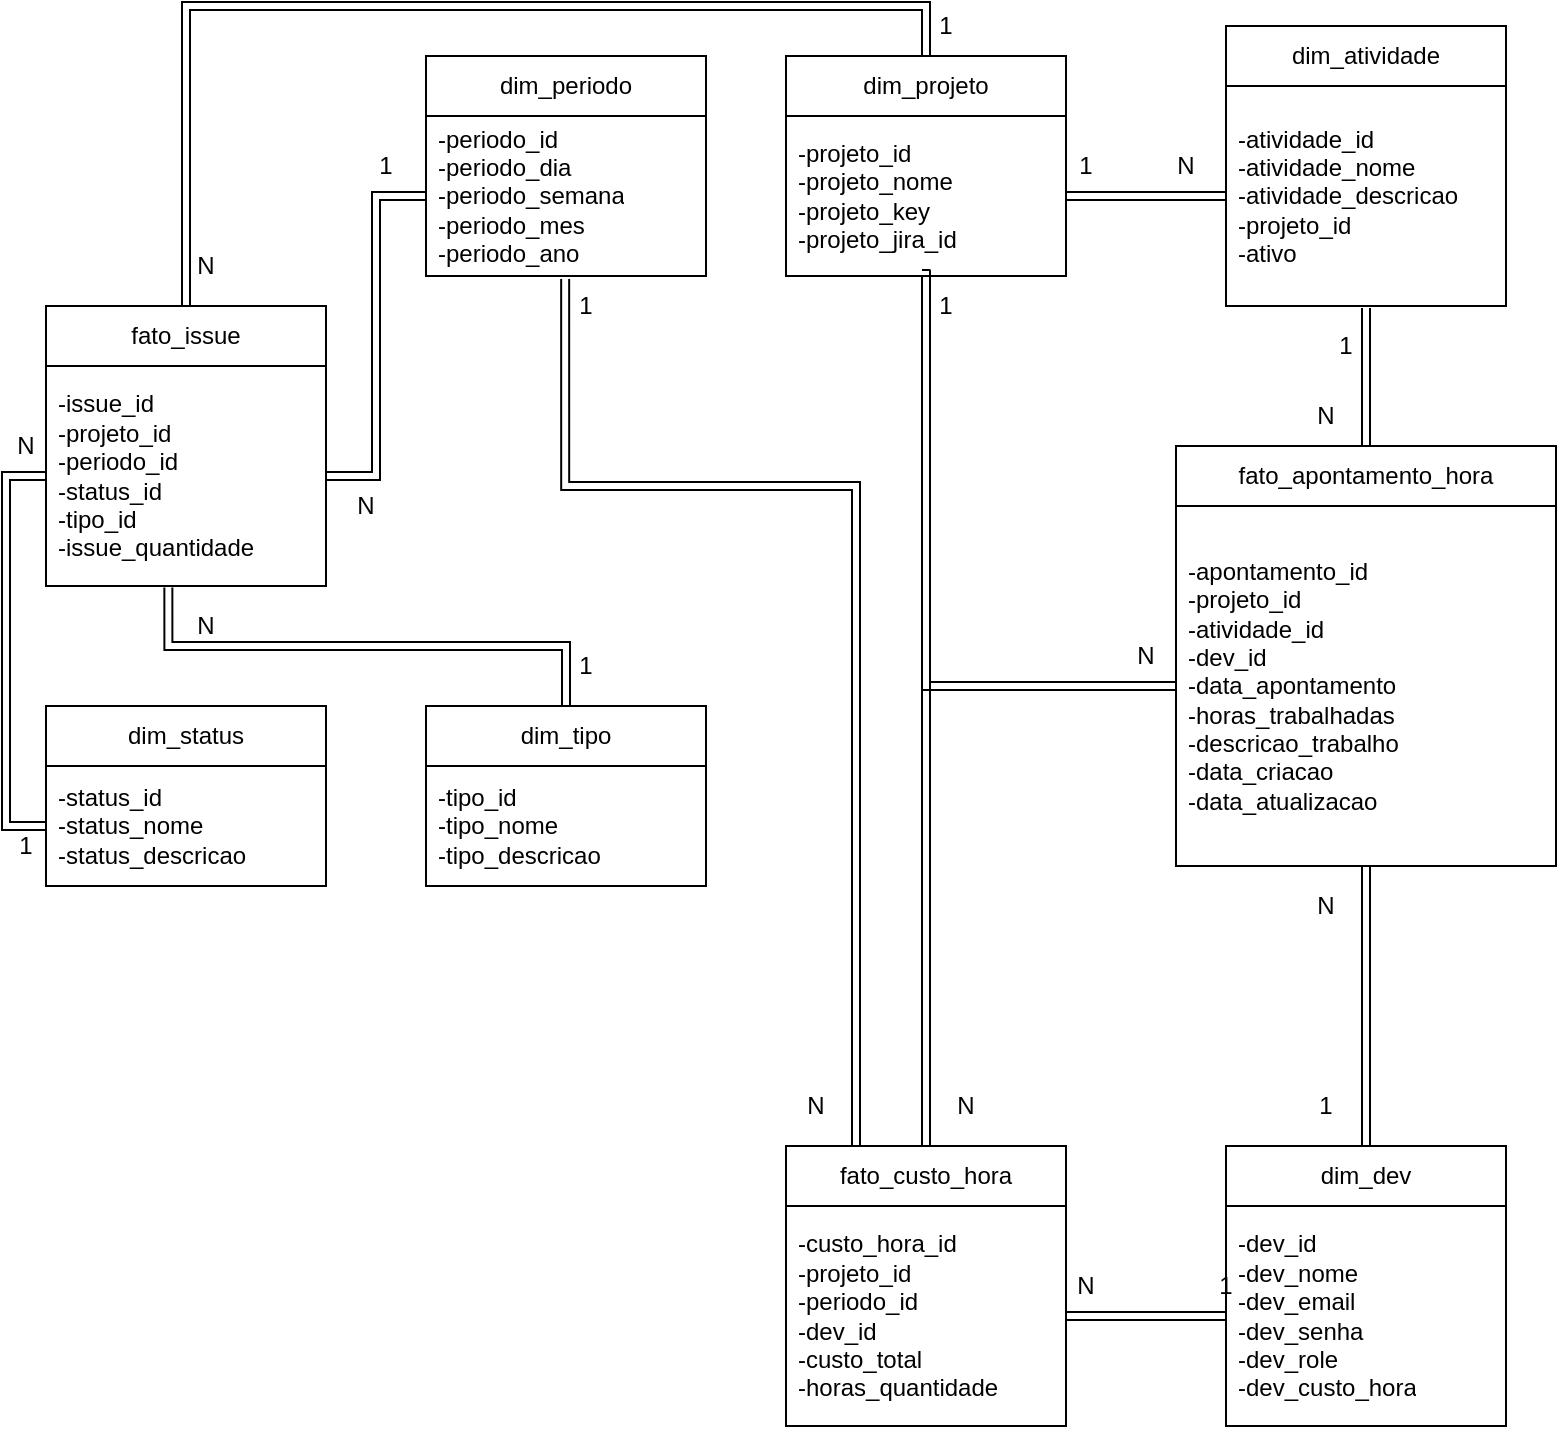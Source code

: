 <mxfile version="28.1.2">
  <diagram name="Page-1" id="N3BEE0LJzK5_qWqDAWYR">
    <mxGraphModel dx="1426" dy="841" grid="1" gridSize="10" guides="1" tooltips="1" connect="1" arrows="1" fold="1" page="1" pageScale="1" pageWidth="850" pageHeight="1100" math="0" shadow="0">
      <root>
        <mxCell id="0" />
        <mxCell id="1" parent="0" />
        <mxCell id="BUJ-Yfg4ED5g87TYFddy-1" value="fato_issue" style="swimlane;fontStyle=0;childLayout=stackLayout;horizontal=1;startSize=30;horizontalStack=0;resizeParent=1;resizeParentMax=0;resizeLast=0;collapsible=1;marginBottom=0;whiteSpace=wrap;html=1;" parent="1" vertex="1">
          <mxGeometry x="40" y="190" width="140" height="140" as="geometry" />
        </mxCell>
        <mxCell id="BUJ-Yfg4ED5g87TYFddy-2" value="-issue_id&lt;div&gt;-projeto_id&lt;/div&gt;&lt;div&gt;-periodo_id&lt;br&gt;-status_id&lt;/div&gt;&lt;div&gt;-tipo_id&lt;/div&gt;&lt;div&gt;-issue_quantidade&lt;/div&gt;" style="text;strokeColor=none;fillColor=none;align=left;verticalAlign=middle;spacingLeft=4;spacingRight=4;overflow=hidden;points=[[0,0.5],[1,0.5]];portConstraint=eastwest;rotatable=0;whiteSpace=wrap;html=1;" parent="BUJ-Yfg4ED5g87TYFddy-1" vertex="1">
          <mxGeometry y="30" width="140" height="110" as="geometry" />
        </mxCell>
        <mxCell id="BUJ-Yfg4ED5g87TYFddy-7" value="dim_tipo" style="swimlane;fontStyle=0;childLayout=stackLayout;horizontal=1;startSize=30;horizontalStack=0;resizeParent=1;resizeParentMax=0;resizeLast=0;collapsible=1;marginBottom=0;whiteSpace=wrap;html=1;" parent="1" vertex="1">
          <mxGeometry x="230" y="390" width="140" height="90" as="geometry" />
        </mxCell>
        <mxCell id="BUJ-Yfg4ED5g87TYFddy-8" value="&lt;div&gt;-tipo_id&lt;/div&gt;&lt;div&gt;-tipo_nome&lt;/div&gt;&lt;div&gt;-tipo_descricao&lt;br&gt;&lt;/div&gt;" style="text;strokeColor=none;fillColor=none;align=left;verticalAlign=middle;spacingLeft=4;spacingRight=4;overflow=hidden;points=[[0,0.5],[1,0.5]];portConstraint=eastwest;rotatable=0;whiteSpace=wrap;html=1;" parent="BUJ-Yfg4ED5g87TYFddy-7" vertex="1">
          <mxGeometry y="30" width="140" height="60" as="geometry" />
        </mxCell>
        <mxCell id="BUJ-Yfg4ED5g87TYFddy-9" value="dim_status" style="swimlane;fontStyle=0;childLayout=stackLayout;horizontal=1;startSize=30;horizontalStack=0;resizeParent=1;resizeParentMax=0;resizeLast=0;collapsible=1;marginBottom=0;whiteSpace=wrap;html=1;" parent="1" vertex="1">
          <mxGeometry x="40" y="390" width="140" height="90" as="geometry" />
        </mxCell>
        <mxCell id="BUJ-Yfg4ED5g87TYFddy-10" value="&lt;div&gt;-status_id&lt;/div&gt;&lt;div&gt;-status_nome&lt;/div&gt;&lt;div&gt;-status_descricao&lt;br&gt;&lt;/div&gt;" style="text;strokeColor=none;fillColor=none;align=left;verticalAlign=middle;spacingLeft=4;spacingRight=4;overflow=hidden;points=[[0,0.5],[1,0.5]];portConstraint=eastwest;rotatable=0;whiteSpace=wrap;html=1;" parent="BUJ-Yfg4ED5g87TYFddy-9" vertex="1">
          <mxGeometry y="30" width="140" height="60" as="geometry" />
        </mxCell>
        <mxCell id="BUJ-Yfg4ED5g87TYFddy-33" style="edgeStyle=orthogonalEdgeStyle;rounded=0;orthogonalLoop=1;jettySize=auto;html=1;entryX=0.25;entryY=0;entryDx=0;entryDy=0;shape=link;exitX=0.497;exitY=1.018;exitDx=0;exitDy=0;exitPerimeter=0;" parent="1" source="BUJ-Yfg4ED5g87TYFddy-12" target="BUJ-Yfg4ED5g87TYFddy-15" edge="1">
          <mxGeometry relative="1" as="geometry">
            <Array as="points">
              <mxPoint x="300" y="280" />
              <mxPoint x="445" y="280" />
            </Array>
          </mxGeometry>
        </mxCell>
        <mxCell id="BUJ-Yfg4ED5g87TYFddy-11" value="dim_periodo" style="swimlane;fontStyle=0;childLayout=stackLayout;horizontal=1;startSize=30;horizontalStack=0;resizeParent=1;resizeParentMax=0;resizeLast=0;collapsible=1;marginBottom=0;whiteSpace=wrap;html=1;" parent="1" vertex="1">
          <mxGeometry x="230" y="65" width="140" height="110" as="geometry" />
        </mxCell>
        <mxCell id="BUJ-Yfg4ED5g87TYFddy-12" value="&lt;div&gt;-periodo_id&lt;/div&gt;&lt;div&gt;-periodo_dia&lt;/div&gt;&lt;div&gt;-periodo_semana&lt;/div&gt;&lt;div&gt;-periodo_mes&lt;/div&gt;&lt;div&gt;-periodo_ano&lt;/div&gt;" style="text;strokeColor=none;fillColor=none;align=left;verticalAlign=middle;spacingLeft=4;spacingRight=4;overflow=hidden;points=[[0,0.5],[1,0.5]];portConstraint=eastwest;rotatable=0;whiteSpace=wrap;html=1;" parent="BUJ-Yfg4ED5g87TYFddy-11" vertex="1">
          <mxGeometry y="30" width="140" height="80" as="geometry" />
        </mxCell>
        <mxCell id="BUJ-Yfg4ED5g87TYFddy-27" style="edgeStyle=orthogonalEdgeStyle;rounded=0;orthogonalLoop=1;jettySize=auto;html=1;entryX=0.5;entryY=0;entryDx=0;entryDy=0;shape=link;" parent="1" source="BUJ-Yfg4ED5g87TYFddy-13" target="BUJ-Yfg4ED5g87TYFddy-1" edge="1">
          <mxGeometry relative="1" as="geometry">
            <Array as="points">
              <mxPoint x="480" y="40" />
              <mxPoint x="110" y="40" />
            </Array>
          </mxGeometry>
        </mxCell>
        <mxCell id="BUJ-Yfg4ED5g87TYFddy-29" style="edgeStyle=orthogonalEdgeStyle;rounded=0;orthogonalLoop=1;jettySize=auto;html=1;entryX=0.5;entryY=0;entryDx=0;entryDy=0;shape=link;" parent="1" source="BUJ-Yfg4ED5g87TYFddy-13" target="BUJ-Yfg4ED5g87TYFddy-15" edge="1">
          <mxGeometry relative="1" as="geometry" />
        </mxCell>
        <mxCell id="BUJ-Yfg4ED5g87TYFddy-13" value="dim_projeto" style="swimlane;fontStyle=0;childLayout=stackLayout;horizontal=1;startSize=30;horizontalStack=0;resizeParent=1;resizeParentMax=0;resizeLast=0;collapsible=1;marginBottom=0;whiteSpace=wrap;html=1;" parent="1" vertex="1">
          <mxGeometry x="410" y="65" width="140" height="110" as="geometry" />
        </mxCell>
        <mxCell id="BUJ-Yfg4ED5g87TYFddy-14" value="&lt;div&gt;-projeto_id&lt;/div&gt;&lt;div&gt;-projeto_nome&lt;/div&gt;&lt;div&gt;-projeto_key&lt;/div&gt;&lt;div&gt;-projeto_jira_id&lt;/div&gt;" style="text;strokeColor=none;fillColor=none;align=left;verticalAlign=middle;spacingLeft=4;spacingRight=4;overflow=hidden;points=[[0,0.5],[1,0.5]];portConstraint=eastwest;rotatable=0;whiteSpace=wrap;html=1;" parent="BUJ-Yfg4ED5g87TYFddy-13" vertex="1">
          <mxGeometry y="30" width="140" height="80" as="geometry" />
        </mxCell>
        <mxCell id="BUJ-Yfg4ED5g87TYFddy-15" value="fato_custo_hora" style="swimlane;fontStyle=0;childLayout=stackLayout;horizontal=1;startSize=30;horizontalStack=0;resizeParent=1;resizeParentMax=0;resizeLast=0;collapsible=1;marginBottom=0;whiteSpace=wrap;html=1;" parent="1" vertex="1">
          <mxGeometry x="410" y="610" width="140" height="140" as="geometry" />
        </mxCell>
        <mxCell id="BUJ-Yfg4ED5g87TYFddy-16" value="-custo_hora_id&lt;div&gt;-projeto_id&lt;/div&gt;&lt;div&gt;-periodo_id&lt;br&gt;-dev_id&lt;/div&gt;&lt;div&gt;-custo_total&lt;br&gt;-horas_quantidade&lt;/div&gt;" style="text;strokeColor=none;fillColor=none;align=left;verticalAlign=middle;spacingLeft=4;spacingRight=4;overflow=hidden;points=[[0,0.5],[1,0.5]];portConstraint=eastwest;rotatable=0;whiteSpace=wrap;html=1;" parent="BUJ-Yfg4ED5g87TYFddy-15" vertex="1">
          <mxGeometry y="30" width="140" height="110" as="geometry" />
        </mxCell>
        <mxCell id="BUJ-Yfg4ED5g87TYFddy-17" value="dim_dev" style="swimlane;fontStyle=0;childLayout=stackLayout;horizontal=1;startSize=30;horizontalStack=0;resizeParent=1;resizeParentMax=0;resizeLast=0;collapsible=1;marginBottom=0;whiteSpace=wrap;html=1;" parent="1" vertex="1">
          <mxGeometry x="630" y="610" width="140" height="140" as="geometry" />
        </mxCell>
        <mxCell id="BUJ-Yfg4ED5g87TYFddy-18" value="&lt;div&gt;-dev_id&lt;/div&gt;&lt;div&gt;-dev_nome&lt;/div&gt;&lt;div&gt;-dev_email&lt;/div&gt;&lt;div&gt;-dev_senha&lt;/div&gt;&lt;div&gt;-dev_role&lt;/div&gt;&lt;div&gt;-dev_custo_hora&lt;/div&gt;" style="text;strokeColor=none;fillColor=none;align=left;verticalAlign=middle;spacingLeft=4;spacingRight=4;overflow=hidden;points=[[0,0.5],[1,0.5]];portConstraint=eastwest;rotatable=0;whiteSpace=wrap;html=1;" parent="BUJ-Yfg4ED5g87TYFddy-17" vertex="1">
          <mxGeometry y="30" width="140" height="110" as="geometry" />
        </mxCell>
        <mxCell id="BUJ-Yfg4ED5g87TYFddy-22" style="edgeStyle=orthogonalEdgeStyle;rounded=0;orthogonalLoop=1;jettySize=auto;html=1;exitX=0;exitY=0.5;exitDx=0;exitDy=0;entryX=0;entryY=0.5;entryDx=0;entryDy=0;shape=link;" parent="1" source="BUJ-Yfg4ED5g87TYFddy-10" target="BUJ-Yfg4ED5g87TYFddy-2" edge="1">
          <mxGeometry relative="1" as="geometry" />
        </mxCell>
        <mxCell id="BUJ-Yfg4ED5g87TYFddy-23" style="edgeStyle=orthogonalEdgeStyle;rounded=0;orthogonalLoop=1;jettySize=auto;html=1;exitX=0.5;exitY=0;exitDx=0;exitDy=0;entryX=0.437;entryY=1.007;entryDx=0;entryDy=0;entryPerimeter=0;shape=link;" parent="1" source="BUJ-Yfg4ED5g87TYFddy-7" target="BUJ-Yfg4ED5g87TYFddy-2" edge="1">
          <mxGeometry relative="1" as="geometry" />
        </mxCell>
        <mxCell id="BUJ-Yfg4ED5g87TYFddy-28" style="edgeStyle=orthogonalEdgeStyle;rounded=0;orthogonalLoop=1;jettySize=auto;html=1;entryX=1;entryY=0.5;entryDx=0;entryDy=0;shape=link;" parent="1" source="BUJ-Yfg4ED5g87TYFddy-12" target="BUJ-Yfg4ED5g87TYFddy-2" edge="1">
          <mxGeometry relative="1" as="geometry" />
        </mxCell>
        <mxCell id="BUJ-Yfg4ED5g87TYFddy-30" style="edgeStyle=orthogonalEdgeStyle;rounded=0;orthogonalLoop=1;jettySize=auto;html=1;entryX=1;entryY=0.5;entryDx=0;entryDy=0;shape=link;" parent="1" source="BUJ-Yfg4ED5g87TYFddy-18" target="BUJ-Yfg4ED5g87TYFddy-16" edge="1">
          <mxGeometry relative="1" as="geometry" />
        </mxCell>
        <mxCell id="BUJ-Yfg4ED5g87TYFddy-34" value="1" style="text;strokeColor=none;align=center;fillColor=none;html=1;verticalAlign=middle;whiteSpace=wrap;rounded=0;" parent="1" vertex="1">
          <mxGeometry x="20" y="450" width="20" height="20" as="geometry" />
        </mxCell>
        <mxCell id="BUJ-Yfg4ED5g87TYFddy-35" value="1" style="text;strokeColor=none;align=center;fillColor=none;html=1;verticalAlign=middle;whiteSpace=wrap;rounded=0;" parent="1" vertex="1">
          <mxGeometry x="300" y="360" width="20" height="20" as="geometry" />
        </mxCell>
        <mxCell id="BUJ-Yfg4ED5g87TYFddy-36" value="1" style="text;strokeColor=none;align=center;fillColor=none;html=1;verticalAlign=middle;whiteSpace=wrap;rounded=0;" parent="1" vertex="1">
          <mxGeometry x="300" y="180" width="20" height="20" as="geometry" />
        </mxCell>
        <mxCell id="BUJ-Yfg4ED5g87TYFddy-37" value="1" style="text;strokeColor=none;align=center;fillColor=none;html=1;verticalAlign=middle;whiteSpace=wrap;rounded=0;" parent="1" vertex="1">
          <mxGeometry x="200" y="110" width="20" height="20" as="geometry" />
        </mxCell>
        <mxCell id="BUJ-Yfg4ED5g87TYFddy-38" value="1" style="text;strokeColor=none;align=center;fillColor=none;html=1;verticalAlign=middle;whiteSpace=wrap;rounded=0;" parent="1" vertex="1">
          <mxGeometry x="480" y="40" width="20" height="20" as="geometry" />
        </mxCell>
        <mxCell id="BUJ-Yfg4ED5g87TYFddy-40" value="1" style="text;strokeColor=none;align=center;fillColor=none;html=1;verticalAlign=middle;whiteSpace=wrap;rounded=0;" parent="1" vertex="1">
          <mxGeometry x="480" y="180" width="20" height="20" as="geometry" />
        </mxCell>
        <mxCell id="BUJ-Yfg4ED5g87TYFddy-42" value="1" style="text;strokeColor=none;align=center;fillColor=none;html=1;verticalAlign=middle;whiteSpace=wrap;rounded=0;" parent="1" vertex="1">
          <mxGeometry x="620" y="670" width="20" height="20" as="geometry" />
        </mxCell>
        <mxCell id="BUJ-Yfg4ED5g87TYFddy-43" value="N" style="text;strokeColor=none;align=center;fillColor=none;html=1;verticalAlign=middle;whiteSpace=wrap;rounded=0;" parent="1" vertex="1">
          <mxGeometry x="190" y="280" width="20" height="20" as="geometry" />
        </mxCell>
        <mxCell id="BUJ-Yfg4ED5g87TYFddy-44" value="N" style="text;strokeColor=none;align=center;fillColor=none;html=1;verticalAlign=middle;whiteSpace=wrap;rounded=0;" parent="1" vertex="1">
          <mxGeometry x="110" y="340" width="20" height="20" as="geometry" />
        </mxCell>
        <mxCell id="BUJ-Yfg4ED5g87TYFddy-45" value="N" style="text;strokeColor=none;align=center;fillColor=none;html=1;verticalAlign=middle;whiteSpace=wrap;rounded=0;" parent="1" vertex="1">
          <mxGeometry x="20" y="250" width="20" height="20" as="geometry" />
        </mxCell>
        <mxCell id="BUJ-Yfg4ED5g87TYFddy-46" value="N" style="text;strokeColor=none;align=center;fillColor=none;html=1;verticalAlign=middle;whiteSpace=wrap;rounded=0;" parent="1" vertex="1">
          <mxGeometry x="110" y="160" width="20" height="20" as="geometry" />
        </mxCell>
        <mxCell id="BUJ-Yfg4ED5g87TYFddy-47" value="N" style="text;strokeColor=none;align=center;fillColor=none;html=1;verticalAlign=middle;whiteSpace=wrap;rounded=0;" parent="1" vertex="1">
          <mxGeometry x="415" y="580" width="20" height="20" as="geometry" />
        </mxCell>
        <mxCell id="BUJ-Yfg4ED5g87TYFddy-48" value="N" style="text;strokeColor=none;align=center;fillColor=none;html=1;verticalAlign=middle;whiteSpace=wrap;rounded=0;" parent="1" vertex="1">
          <mxGeometry x="490" y="580" width="20" height="20" as="geometry" />
        </mxCell>
        <mxCell id="BUJ-Yfg4ED5g87TYFddy-49" value="N" style="text;strokeColor=none;align=center;fillColor=none;html=1;verticalAlign=middle;whiteSpace=wrap;rounded=0;" parent="1" vertex="1">
          <mxGeometry x="550" y="670" width="20" height="20" as="geometry" />
        </mxCell>
        <mxCell id="MfXZ4BTh8_xgZd00ZYPY-1" value="dim_atividade" style="swimlane;fontStyle=0;childLayout=stackLayout;horizontal=1;startSize=30;horizontalStack=0;resizeParent=1;resizeParentMax=0;resizeLast=0;collapsible=1;marginBottom=0;whiteSpace=wrap;html=1;" vertex="1" parent="1">
          <mxGeometry x="630" y="50" width="140" height="140" as="geometry" />
        </mxCell>
        <mxCell id="MfXZ4BTh8_xgZd00ZYPY-2" value="&lt;div&gt;-atividade_id&lt;/div&gt;&lt;div&gt;-atividade_nome&lt;/div&gt;&lt;div&gt;-atividade_descricao&lt;/div&gt;&lt;div&gt;-projeto_id&lt;/div&gt;&lt;div&gt;-ativo&lt;/div&gt;" style="text;strokeColor=none;fillColor=none;align=left;verticalAlign=middle;spacingLeft=4;spacingRight=4;overflow=hidden;points=[[0,0.5],[1,0.5]];portConstraint=eastwest;rotatable=0;whiteSpace=wrap;html=1;" vertex="1" parent="MfXZ4BTh8_xgZd00ZYPY-1">
          <mxGeometry y="30" width="140" height="110" as="geometry" />
        </mxCell>
        <mxCell id="MfXZ4BTh8_xgZd00ZYPY-3" value="fato_apontamento_hora" style="swimlane;fontStyle=0;childLayout=stackLayout;horizontal=1;startSize=30;horizontalStack=0;resizeParent=1;resizeParentMax=0;resizeLast=0;collapsible=1;marginBottom=0;whiteSpace=wrap;html=1;" vertex="1" parent="1">
          <mxGeometry x="605" y="260" width="190" height="210" as="geometry" />
        </mxCell>
        <mxCell id="MfXZ4BTh8_xgZd00ZYPY-4" value="-apontamento_id&lt;div&gt;-projeto_id&lt;/div&gt;&lt;div&gt;-atividade_id&lt;br&gt;-dev_id&lt;/div&gt;&lt;div&gt;-data_apontamento&lt;br&gt;-horas_trabalhadas&lt;/div&gt;&lt;div&gt;-descricao_trabalho&lt;/div&gt;&lt;div&gt;-data_criacao&lt;/div&gt;&lt;div&gt;-data_atualizacao&lt;/div&gt;" style="text;strokeColor=none;fillColor=none;align=left;verticalAlign=middle;spacingLeft=4;spacingRight=4;overflow=hidden;points=[[0,0.5],[1,0.5]];portConstraint=eastwest;rotatable=0;whiteSpace=wrap;html=1;" vertex="1" parent="MfXZ4BTh8_xgZd00ZYPY-3">
          <mxGeometry y="30" width="190" height="180" as="geometry" />
        </mxCell>
        <mxCell id="MfXZ4BTh8_xgZd00ZYPY-6" style="edgeStyle=orthogonalEdgeStyle;rounded=0;orthogonalLoop=1;jettySize=auto;html=1;entryX=0;entryY=0.5;entryDx=0;entryDy=0;shape=link;exitX=1;exitY=0.5;exitDx=0;exitDy=0;" edge="1" parent="1" source="BUJ-Yfg4ED5g87TYFddy-14" target="MfXZ4BTh8_xgZd00ZYPY-2">
          <mxGeometry relative="1" as="geometry">
            <mxPoint x="570" y="240" as="sourcePoint" />
            <mxPoint x="570" y="455" as="targetPoint" />
          </mxGeometry>
        </mxCell>
        <mxCell id="MfXZ4BTh8_xgZd00ZYPY-7" value="1" style="text;strokeColor=none;align=center;fillColor=none;html=1;verticalAlign=middle;whiteSpace=wrap;rounded=0;" vertex="1" parent="1">
          <mxGeometry x="550" y="110" width="20" height="20" as="geometry" />
        </mxCell>
        <mxCell id="MfXZ4BTh8_xgZd00ZYPY-8" value="N" style="text;strokeColor=none;align=center;fillColor=none;html=1;verticalAlign=middle;whiteSpace=wrap;rounded=0;" vertex="1" parent="1">
          <mxGeometry x="600" y="110" width="20" height="20" as="geometry" />
        </mxCell>
        <mxCell id="MfXZ4BTh8_xgZd00ZYPY-10" style="edgeStyle=orthogonalEdgeStyle;rounded=0;orthogonalLoop=1;jettySize=auto;html=1;entryX=0.5;entryY=0;entryDx=0;entryDy=0;shape=link;exitX=0.5;exitY=1.009;exitDx=0;exitDy=0;exitPerimeter=0;" edge="1" parent="1" source="MfXZ4BTh8_xgZd00ZYPY-2" target="MfXZ4BTh8_xgZd00ZYPY-3">
          <mxGeometry relative="1" as="geometry">
            <mxPoint x="580" y="240" as="sourcePoint" />
            <mxPoint x="660" y="240" as="targetPoint" />
          </mxGeometry>
        </mxCell>
        <mxCell id="MfXZ4BTh8_xgZd00ZYPY-12" value="1" style="text;strokeColor=none;align=center;fillColor=none;html=1;verticalAlign=middle;whiteSpace=wrap;rounded=0;" vertex="1" parent="1">
          <mxGeometry x="680" y="200" width="20" height="20" as="geometry" />
        </mxCell>
        <mxCell id="MfXZ4BTh8_xgZd00ZYPY-13" value="N" style="text;strokeColor=none;align=center;fillColor=none;html=1;verticalAlign=middle;whiteSpace=wrap;rounded=0;" vertex="1" parent="1">
          <mxGeometry x="670" y="235" width="20" height="20" as="geometry" />
        </mxCell>
        <mxCell id="MfXZ4BTh8_xgZd00ZYPY-14" style="edgeStyle=orthogonalEdgeStyle;rounded=0;orthogonalLoop=1;jettySize=auto;html=1;entryX=0;entryY=0.5;entryDx=0;entryDy=0;shape=link;exitX=0.486;exitY=0.988;exitDx=0;exitDy=0;exitPerimeter=0;" edge="1" parent="1" source="BUJ-Yfg4ED5g87TYFddy-14" target="MfXZ4BTh8_xgZd00ZYPY-4">
          <mxGeometry relative="1" as="geometry">
            <mxPoint x="540" y="250" as="sourcePoint" />
            <mxPoint x="540" y="685" as="targetPoint" />
            <Array as="points">
              <mxPoint x="480" y="174" />
              <mxPoint x="480" y="380" />
            </Array>
          </mxGeometry>
        </mxCell>
        <mxCell id="MfXZ4BTh8_xgZd00ZYPY-15" value="N" style="text;strokeColor=none;align=center;fillColor=none;html=1;verticalAlign=middle;whiteSpace=wrap;rounded=0;" vertex="1" parent="1">
          <mxGeometry x="580" y="355" width="20" height="20" as="geometry" />
        </mxCell>
        <mxCell id="MfXZ4BTh8_xgZd00ZYPY-16" style="edgeStyle=orthogonalEdgeStyle;rounded=0;orthogonalLoop=1;jettySize=auto;html=1;entryX=0.5;entryY=0;entryDx=0;entryDy=0;shape=link;exitX=0.5;exitY=1;exitDx=0;exitDy=0;exitPerimeter=0;" edge="1" parent="1" source="MfXZ4BTh8_xgZd00ZYPY-4" target="BUJ-Yfg4ED5g87TYFddy-17">
          <mxGeometry relative="1" as="geometry">
            <mxPoint x="720" y="510" as="sourcePoint" />
            <mxPoint x="630" y="550" as="targetPoint" />
          </mxGeometry>
        </mxCell>
        <mxCell id="MfXZ4BTh8_xgZd00ZYPY-17" value="N" style="text;strokeColor=none;align=center;fillColor=none;html=1;verticalAlign=middle;whiteSpace=wrap;rounded=0;" vertex="1" parent="1">
          <mxGeometry x="670" y="480" width="20" height="20" as="geometry" />
        </mxCell>
        <mxCell id="MfXZ4BTh8_xgZd00ZYPY-18" value="1" style="text;strokeColor=none;align=center;fillColor=none;html=1;verticalAlign=middle;whiteSpace=wrap;rounded=0;" vertex="1" parent="1">
          <mxGeometry x="670" y="580" width="20" height="20" as="geometry" />
        </mxCell>
      </root>
    </mxGraphModel>
  </diagram>
</mxfile>
